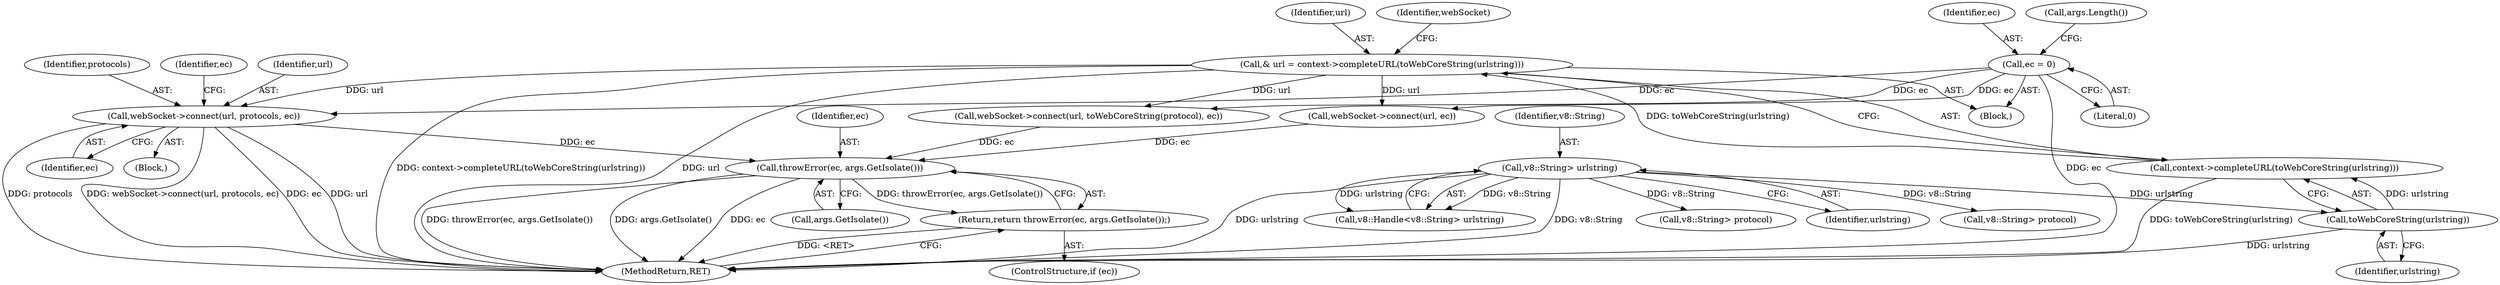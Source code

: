 digraph "0_Chrome_e9372a1bfd3588a80fcf49aa07321f0971dd6091_67@API" {
"1000223" [label="(Call,webSocket->connect(url, protocols, ec))"];
"1000157" [label="(Call,& url = context->completeURL(toWebCoreString(urlstring)))"];
"1000159" [label="(Call,context->completeURL(toWebCoreString(urlstring)))"];
"1000160" [label="(Call,toWebCoreString(urlstring))"];
"1000127" [label="(Call,v8::String> urlstring)"];
"1000168" [label="(Call,ec = 0)"];
"1000251" [label="(Call,throwError(ec, args.GetIsolate()))"];
"1000250" [label="(Return,return throwError(ec, args.GetIsolate());)"];
"1000160" [label="(Call,toWebCoreString(urlstring))"];
"1000223" [label="(Call,webSocket->connect(url, protocols, ec))"];
"1000157" [label="(Call,& url = context->completeURL(toWebCoreString(urlstring)))"];
"1000233" [label="(Call,v8::String> protocol)"];
"1000225" [label="(Identifier,protocols)"];
"1000158" [label="(Identifier,url)"];
"1000168" [label="(Call,ec = 0)"];
"1000251" [label="(Call,throwError(ec, args.GetIsolate()))"];
"1000164" [label="(Identifier,webSocket)"];
"1000248" [label="(ControlStructure,if (ec))"];
"1000169" [label="(Identifier,ec)"];
"1000129" [label="(Identifier,urlstring)"];
"1000175" [label="(Call,webSocket->connect(url, ec))"];
"1000161" [label="(Identifier,urlstring)"];
"1000261" [label="(MethodReturn,RET)"];
"1000102" [label="(Block,)"];
"1000253" [label="(Call,args.GetIsolate())"];
"1000210" [label="(Call,v8::String> protocol)"];
"1000249" [label="(Identifier,ec)"];
"1000159" [label="(Call,context->completeURL(toWebCoreString(urlstring)))"];
"1000226" [label="(Identifier,ec)"];
"1000127" [label="(Call,v8::String> urlstring)"];
"1000224" [label="(Identifier,url)"];
"1000252" [label="(Identifier,ec)"];
"1000250" [label="(Return,return throwError(ec, args.GetIsolate());)"];
"1000243" [label="(Call,webSocket->connect(url, toWebCoreString(protocol), ec))"];
"1000191" [label="(Block,)"];
"1000125" [label="(Call,v8::Handle<v8::String> urlstring)"];
"1000170" [label="(Literal,0)"];
"1000173" [label="(Call,args.Length())"];
"1000128" [label="(Identifier,v8::String)"];
"1000223" -> "1000191"  [label="AST: "];
"1000223" -> "1000226"  [label="CFG: "];
"1000224" -> "1000223"  [label="AST: "];
"1000225" -> "1000223"  [label="AST: "];
"1000226" -> "1000223"  [label="AST: "];
"1000249" -> "1000223"  [label="CFG: "];
"1000223" -> "1000261"  [label="DDG: protocols"];
"1000223" -> "1000261"  [label="DDG: webSocket->connect(url, protocols, ec)"];
"1000223" -> "1000261"  [label="DDG: ec"];
"1000223" -> "1000261"  [label="DDG: url"];
"1000157" -> "1000223"  [label="DDG: url"];
"1000168" -> "1000223"  [label="DDG: ec"];
"1000223" -> "1000251"  [label="DDG: ec"];
"1000157" -> "1000102"  [label="AST: "];
"1000157" -> "1000159"  [label="CFG: "];
"1000158" -> "1000157"  [label="AST: "];
"1000159" -> "1000157"  [label="AST: "];
"1000164" -> "1000157"  [label="CFG: "];
"1000157" -> "1000261"  [label="DDG: context->completeURL(toWebCoreString(urlstring))"];
"1000157" -> "1000261"  [label="DDG: url"];
"1000159" -> "1000157"  [label="DDG: toWebCoreString(urlstring)"];
"1000157" -> "1000175"  [label="DDG: url"];
"1000157" -> "1000243"  [label="DDG: url"];
"1000159" -> "1000160"  [label="CFG: "];
"1000160" -> "1000159"  [label="AST: "];
"1000159" -> "1000261"  [label="DDG: toWebCoreString(urlstring)"];
"1000160" -> "1000159"  [label="DDG: urlstring"];
"1000160" -> "1000161"  [label="CFG: "];
"1000161" -> "1000160"  [label="AST: "];
"1000160" -> "1000261"  [label="DDG: urlstring"];
"1000127" -> "1000160"  [label="DDG: urlstring"];
"1000127" -> "1000125"  [label="AST: "];
"1000127" -> "1000129"  [label="CFG: "];
"1000128" -> "1000127"  [label="AST: "];
"1000129" -> "1000127"  [label="AST: "];
"1000125" -> "1000127"  [label="CFG: "];
"1000127" -> "1000261"  [label="DDG: urlstring"];
"1000127" -> "1000261"  [label="DDG: v8::String"];
"1000127" -> "1000125"  [label="DDG: v8::String"];
"1000127" -> "1000125"  [label="DDG: urlstring"];
"1000127" -> "1000210"  [label="DDG: v8::String"];
"1000127" -> "1000233"  [label="DDG: v8::String"];
"1000168" -> "1000102"  [label="AST: "];
"1000168" -> "1000170"  [label="CFG: "];
"1000169" -> "1000168"  [label="AST: "];
"1000170" -> "1000168"  [label="AST: "];
"1000173" -> "1000168"  [label="CFG: "];
"1000168" -> "1000261"  [label="DDG: ec"];
"1000168" -> "1000175"  [label="DDG: ec"];
"1000168" -> "1000243"  [label="DDG: ec"];
"1000251" -> "1000250"  [label="AST: "];
"1000251" -> "1000253"  [label="CFG: "];
"1000252" -> "1000251"  [label="AST: "];
"1000253" -> "1000251"  [label="AST: "];
"1000250" -> "1000251"  [label="CFG: "];
"1000251" -> "1000261"  [label="DDG: throwError(ec, args.GetIsolate())"];
"1000251" -> "1000261"  [label="DDG: args.GetIsolate()"];
"1000251" -> "1000261"  [label="DDG: ec"];
"1000251" -> "1000250"  [label="DDG: throwError(ec, args.GetIsolate())"];
"1000175" -> "1000251"  [label="DDG: ec"];
"1000243" -> "1000251"  [label="DDG: ec"];
"1000250" -> "1000248"  [label="AST: "];
"1000261" -> "1000250"  [label="CFG: "];
"1000250" -> "1000261"  [label="DDG: <RET>"];
}
